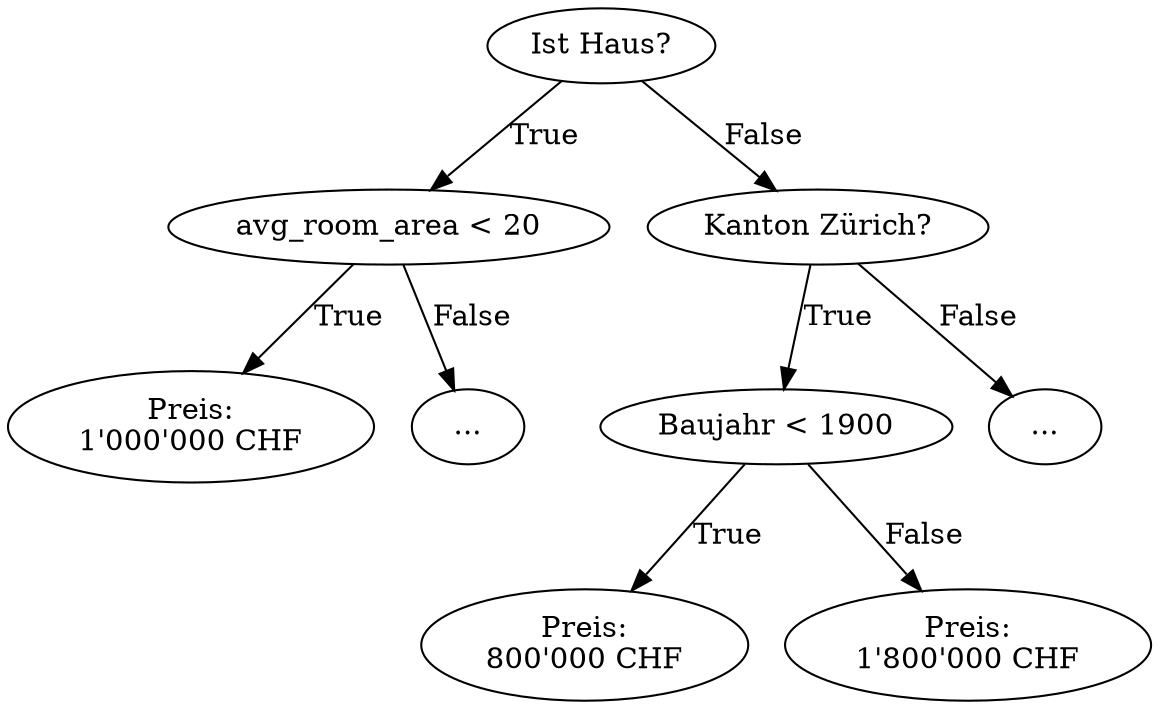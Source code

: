 digraph G {
  m1[label="Ist Haus?"];
  m2l[label="avg_room_area < 20"];
  m2r[label="Kanton Zürich?"];
  m3l[label="Baujahr < 1900"];
  m3r[label="..."]
  p3l[label="Preis:\n1'000'000 CHF"]
  p3r[label="..."]
  p4l[label="Preis:\n800'000 CHF"]
  p4r[label="Preis:\n1'800'000 CHF"]

  m1 -> m2l [label=True]
  m1 -> m2r [label=False]
  m2l -> p3l[label=True]
  m2l -> p3r[label=False]
  m2r -> m3l [label=True]
  m2r -> m3r [label=False]
  m3l -> p4l[label=True]
  m3l -> p4r[label=False]
}